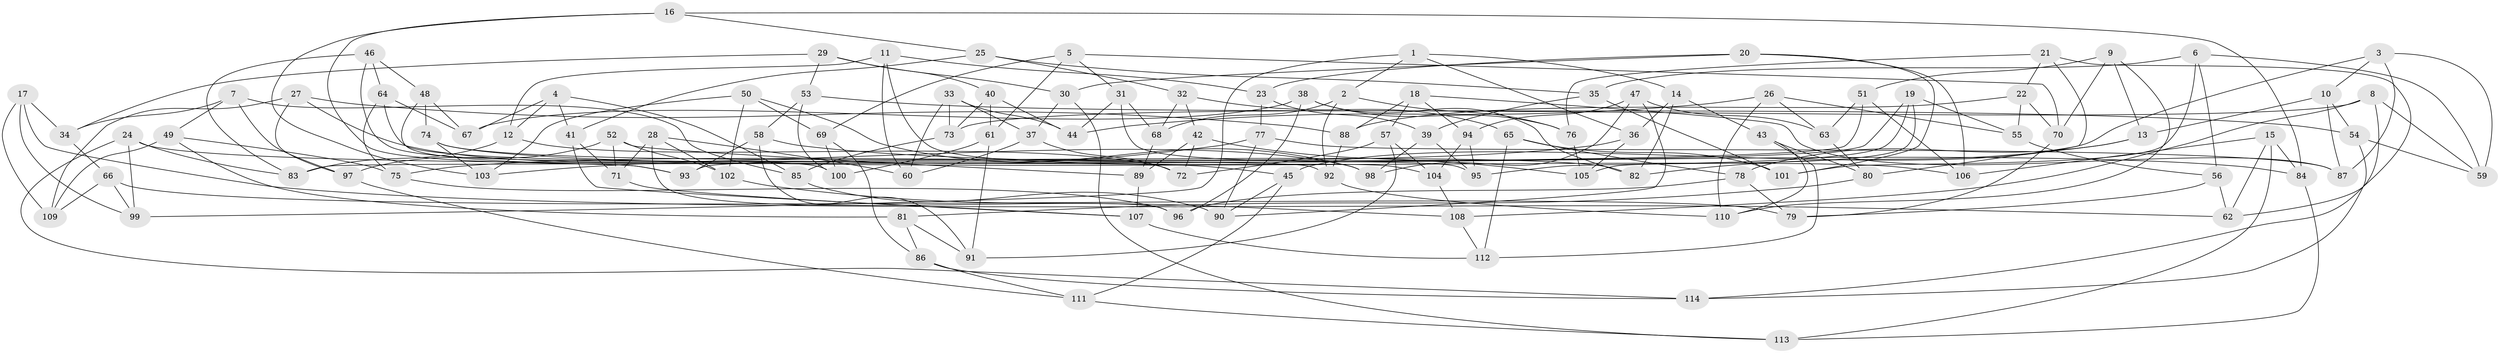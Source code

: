 // coarse degree distribution, {6: 0.43243243243243246, 5: 0.10810810810810811, 4: 0.43243243243243246, 3: 0.02702702702702703}
// Generated by graph-tools (version 1.1) at 2025/42/03/06/25 10:42:19]
// undirected, 114 vertices, 228 edges
graph export_dot {
graph [start="1"]
  node [color=gray90,style=filled];
  1;
  2;
  3;
  4;
  5;
  6;
  7;
  8;
  9;
  10;
  11;
  12;
  13;
  14;
  15;
  16;
  17;
  18;
  19;
  20;
  21;
  22;
  23;
  24;
  25;
  26;
  27;
  28;
  29;
  30;
  31;
  32;
  33;
  34;
  35;
  36;
  37;
  38;
  39;
  40;
  41;
  42;
  43;
  44;
  45;
  46;
  47;
  48;
  49;
  50;
  51;
  52;
  53;
  54;
  55;
  56;
  57;
  58;
  59;
  60;
  61;
  62;
  63;
  64;
  65;
  66;
  67;
  68;
  69;
  70;
  71;
  72;
  73;
  74;
  75;
  76;
  77;
  78;
  79;
  80;
  81;
  82;
  83;
  84;
  85;
  86;
  87;
  88;
  89;
  90;
  91;
  92;
  93;
  94;
  95;
  96;
  97;
  98;
  99;
  100;
  101;
  102;
  103;
  104;
  105;
  106;
  107;
  108;
  109;
  110;
  111;
  112;
  113;
  114;
  1 -- 14;
  1 -- 36;
  1 -- 99;
  1 -- 2;
  2 -- 76;
  2 -- 68;
  2 -- 92;
  3 -- 45;
  3 -- 10;
  3 -- 87;
  3 -- 59;
  4 -- 12;
  4 -- 85;
  4 -- 67;
  4 -- 41;
  5 -- 70;
  5 -- 61;
  5 -- 69;
  5 -- 31;
  6 -- 59;
  6 -- 101;
  6 -- 35;
  6 -- 56;
  7 -- 97;
  7 -- 34;
  7 -- 49;
  7 -- 85;
  8 -- 114;
  8 -- 108;
  8 -- 73;
  8 -- 59;
  9 -- 70;
  9 -- 13;
  9 -- 51;
  9 -- 110;
  10 -- 13;
  10 -- 54;
  10 -- 87;
  11 -- 60;
  11 -- 104;
  11 -- 12;
  11 -- 23;
  12 -- 83;
  12 -- 72;
  13 -- 82;
  13 -- 78;
  14 -- 43;
  14 -- 82;
  14 -- 36;
  15 -- 84;
  15 -- 62;
  15 -- 106;
  15 -- 113;
  16 -- 103;
  16 -- 84;
  16 -- 93;
  16 -- 25;
  17 -- 99;
  17 -- 34;
  17 -- 109;
  17 -- 62;
  18 -- 94;
  18 -- 88;
  18 -- 87;
  18 -- 57;
  19 -- 93;
  19 -- 55;
  19 -- 105;
  19 -- 95;
  20 -- 23;
  20 -- 106;
  20 -- 101;
  20 -- 30;
  21 -- 22;
  21 -- 80;
  21 -- 62;
  21 -- 76;
  22 -- 88;
  22 -- 70;
  22 -- 55;
  23 -- 77;
  23 -- 39;
  24 -- 99;
  24 -- 114;
  24 -- 45;
  24 -- 83;
  25 -- 32;
  25 -- 41;
  25 -- 35;
  26 -- 110;
  26 -- 55;
  26 -- 44;
  26 -- 63;
  27 -- 109;
  27 -- 88;
  27 -- 97;
  27 -- 98;
  28 -- 60;
  28 -- 71;
  28 -- 96;
  28 -- 102;
  29 -- 40;
  29 -- 34;
  29 -- 30;
  29 -- 53;
  30 -- 37;
  30 -- 113;
  31 -- 44;
  31 -- 68;
  31 -- 95;
  32 -- 68;
  32 -- 42;
  32 -- 65;
  33 -- 44;
  33 -- 60;
  33 -- 37;
  33 -- 73;
  34 -- 66;
  35 -- 101;
  35 -- 39;
  36 -- 75;
  36 -- 105;
  37 -- 72;
  37 -- 60;
  38 -- 82;
  38 -- 76;
  38 -- 96;
  38 -- 67;
  39 -- 98;
  39 -- 95;
  40 -- 61;
  40 -- 44;
  40 -- 73;
  41 -- 107;
  41 -- 71;
  42 -- 72;
  42 -- 105;
  42 -- 89;
  43 -- 110;
  43 -- 80;
  43 -- 112;
  45 -- 90;
  45 -- 111;
  46 -- 83;
  46 -- 100;
  46 -- 48;
  46 -- 64;
  47 -- 94;
  47 -- 90;
  47 -- 98;
  47 -- 63;
  48 -- 93;
  48 -- 67;
  48 -- 74;
  49 -- 109;
  49 -- 75;
  49 -- 81;
  50 -- 102;
  50 -- 98;
  50 -- 69;
  50 -- 103;
  51 -- 63;
  51 -- 106;
  51 -- 83;
  52 -- 102;
  52 -- 89;
  52 -- 71;
  52 -- 97;
  53 -- 100;
  53 -- 58;
  53 -- 54;
  54 -- 59;
  54 -- 114;
  55 -- 56;
  56 -- 62;
  56 -- 79;
  57 -- 104;
  57 -- 72;
  57 -- 91;
  58 -- 84;
  58 -- 93;
  58 -- 91;
  61 -- 91;
  61 -- 100;
  63 -- 80;
  64 -- 67;
  64 -- 92;
  64 -- 75;
  65 -- 101;
  65 -- 112;
  65 -- 78;
  66 -- 99;
  66 -- 109;
  66 -- 79;
  68 -- 89;
  69 -- 86;
  69 -- 100;
  70 -- 79;
  71 -- 107;
  73 -- 85;
  74 -- 106;
  74 -- 82;
  74 -- 103;
  75 -- 96;
  76 -- 105;
  77 -- 103;
  77 -- 90;
  77 -- 87;
  78 -- 79;
  78 -- 96;
  80 -- 81;
  81 -- 86;
  81 -- 91;
  84 -- 113;
  85 -- 90;
  86 -- 114;
  86 -- 111;
  88 -- 92;
  89 -- 107;
  92 -- 110;
  94 -- 104;
  94 -- 95;
  97 -- 111;
  102 -- 108;
  104 -- 108;
  107 -- 112;
  108 -- 112;
  111 -- 113;
}
